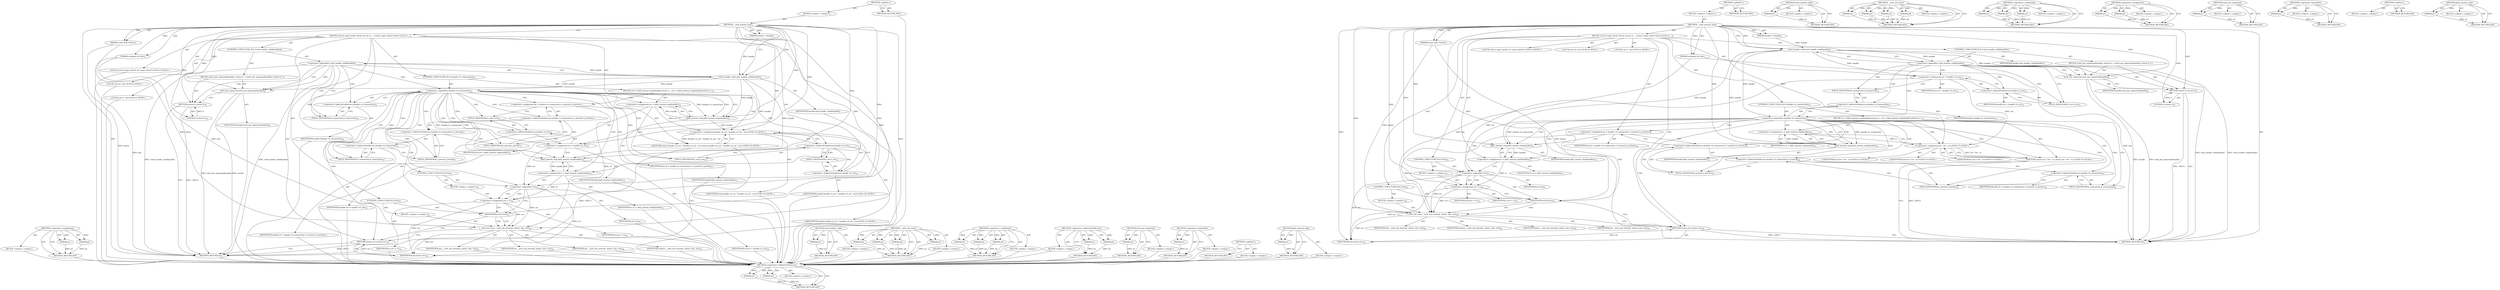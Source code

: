 digraph "jbd2_journal_stop" {
vulnerable_121 [label=<(METHOD,&lt;operator&gt;.assignment)>];
vulnerable_122 [label=<(PARAM,p1)>];
vulnerable_123 [label=<(PARAM,p2)>];
vulnerable_124 [label=<(BLOCK,&lt;empty&gt;,&lt;empty&gt;)>];
vulnerable_125 [label=<(METHOD_RETURN,ANY)>];
vulnerable_6 [label=<(METHOD,&lt;global&gt;)<SUB>1</SUB>>];
vulnerable_7 [label=<(BLOCK,&lt;empty&gt;,&lt;empty&gt;)<SUB>1</SUB>>];
vulnerable_8 [label=<(METHOD,__ext4_journal_stop)<SUB>1</SUB>>];
vulnerable_9 [label=<(PARAM,const char *where)<SUB>1</SUB>>];
vulnerable_10 [label=<(PARAM,unsigned int line)<SUB>1</SUB>>];
vulnerable_11 [label=<(PARAM,handle_t *handle)<SUB>1</SUB>>];
vulnerable_12 [label=<(BLOCK,{
	struct super_block *sb;
	int err;
	int rc;

...,{
	struct super_block *sb;
	int err;
	int rc;

...)<SUB>2</SUB>>];
vulnerable_13 [label="<(LOCAL,struct super_block* sb: super_block*)<SUB>3</SUB>>"];
vulnerable_14 [label="<(LOCAL,int err: int)<SUB>4</SUB>>"];
vulnerable_15 [label="<(LOCAL,int rc: int)<SUB>5</SUB>>"];
vulnerable_16 [label=<(CONTROL_STRUCTURE,IF,if (!ext4_handle_valid(handle)))<SUB>7</SUB>>];
vulnerable_17 [label=<(&lt;operator&gt;.logicalNot,!ext4_handle_valid(handle))<SUB>7</SUB>>];
vulnerable_18 [label=<(ext4_handle_valid,ext4_handle_valid(handle))<SUB>7</SUB>>];
vulnerable_19 [label=<(IDENTIFIER,handle,ext4_handle_valid(handle))<SUB>7</SUB>>];
vulnerable_20 [label=<(BLOCK,{
		ext4_put_nojournal(handle);
 		return 0;
 	},{
		ext4_put_nojournal(handle);
 		return 0;
 	})<SUB>7</SUB>>];
vulnerable_21 [label=<(ext4_put_nojournal,ext4_put_nojournal(handle))<SUB>8</SUB>>];
vulnerable_22 [label=<(IDENTIFIER,handle,ext4_put_nojournal(handle))<SUB>8</SUB>>];
vulnerable_23 [label=<(RETURN,return 0;,return 0;)<SUB>9</SUB>>];
vulnerable_24 [label=<(LITERAL,0,return 0;)<SUB>9</SUB>>];
vulnerable_25 [label=<(CONTROL_STRUCTURE,IF,if (!handle-&gt;h_transaction))<SUB>12</SUB>>];
vulnerable_26 [label=<(&lt;operator&gt;.logicalNot,!handle-&gt;h_transaction)<SUB>12</SUB>>];
vulnerable_27 [label=<(&lt;operator&gt;.indirectFieldAccess,handle-&gt;h_transaction)<SUB>12</SUB>>];
vulnerable_28 [label=<(IDENTIFIER,handle,!handle-&gt;h_transaction)<SUB>12</SUB>>];
vulnerable_29 [label=<(FIELD_IDENTIFIER,h_transaction,h_transaction)<SUB>12</SUB>>];
vulnerable_30 [label=<(BLOCK,{
		err = jbd2_journal_stop(handle);
		return h...,{
		err = jbd2_journal_stop(handle);
		return h...)<SUB>12</SUB>>];
vulnerable_31 [label=<(&lt;operator&gt;.assignment,err = jbd2_journal_stop(handle))<SUB>13</SUB>>];
vulnerable_32 [label=<(IDENTIFIER,err,err = jbd2_journal_stop(handle))<SUB>13</SUB>>];
vulnerable_33 [label=<(jbd2_journal_stop,jbd2_journal_stop(handle))<SUB>13</SUB>>];
vulnerable_34 [label=<(IDENTIFIER,handle,jbd2_journal_stop(handle))<SUB>13</SUB>>];
vulnerable_35 [label="<(RETURN,return handle-&gt;h_err ? handle-&gt;h_err : err;,return handle-&gt;h_err ? handle-&gt;h_err : err;)<SUB>14</SUB>>"];
vulnerable_36 [label="<(&lt;operator&gt;.conditional,handle-&gt;h_err ? handle-&gt;h_err : err)<SUB>14</SUB>>"];
vulnerable_37 [label=<(&lt;operator&gt;.indirectFieldAccess,handle-&gt;h_err)<SUB>14</SUB>>];
vulnerable_38 [label="<(IDENTIFIER,handle,handle-&gt;h_err ? handle-&gt;h_err : err)<SUB>14</SUB>>"];
vulnerable_39 [label=<(FIELD_IDENTIFIER,h_err,h_err)<SUB>14</SUB>>];
vulnerable_40 [label=<(&lt;operator&gt;.indirectFieldAccess,handle-&gt;h_err)<SUB>14</SUB>>];
vulnerable_41 [label="<(IDENTIFIER,handle,handle-&gt;h_err ? handle-&gt;h_err : err)<SUB>14</SUB>>"];
vulnerable_42 [label=<(FIELD_IDENTIFIER,h_err,h_err)<SUB>14</SUB>>];
vulnerable_43 [label="<(IDENTIFIER,err,handle-&gt;h_err ? handle-&gt;h_err : err)<SUB>14</SUB>>"];
vulnerable_44 [label=<(&lt;operator&gt;.assignment,sb = handle-&gt;h_transaction-&gt;t_journal-&gt;j_private)<SUB>17</SUB>>];
vulnerable_45 [label=<(IDENTIFIER,sb,sb = handle-&gt;h_transaction-&gt;t_journal-&gt;j_private)<SUB>17</SUB>>];
vulnerable_46 [label=<(&lt;operator&gt;.indirectFieldAccess,handle-&gt;h_transaction-&gt;t_journal-&gt;j_private)<SUB>17</SUB>>];
vulnerable_47 [label=<(&lt;operator&gt;.indirectFieldAccess,handle-&gt;h_transaction-&gt;t_journal)<SUB>17</SUB>>];
vulnerable_48 [label=<(&lt;operator&gt;.indirectFieldAccess,handle-&gt;h_transaction)<SUB>17</SUB>>];
vulnerable_49 [label=<(IDENTIFIER,handle,sb = handle-&gt;h_transaction-&gt;t_journal-&gt;j_private)<SUB>17</SUB>>];
vulnerable_50 [label=<(FIELD_IDENTIFIER,h_transaction,h_transaction)<SUB>17</SUB>>];
vulnerable_51 [label=<(FIELD_IDENTIFIER,t_journal,t_journal)<SUB>17</SUB>>];
vulnerable_52 [label=<(FIELD_IDENTIFIER,j_private,j_private)<SUB>17</SUB>>];
vulnerable_53 [label=<(&lt;operator&gt;.assignment,err = handle-&gt;h_err)<SUB>18</SUB>>];
vulnerable_54 [label=<(IDENTIFIER,err,err = handle-&gt;h_err)<SUB>18</SUB>>];
vulnerable_55 [label=<(&lt;operator&gt;.indirectFieldAccess,handle-&gt;h_err)<SUB>18</SUB>>];
vulnerable_56 [label=<(IDENTIFIER,handle,err = handle-&gt;h_err)<SUB>18</SUB>>];
vulnerable_57 [label=<(FIELD_IDENTIFIER,h_err,h_err)<SUB>18</SUB>>];
vulnerable_58 [label=<(&lt;operator&gt;.assignment,rc = jbd2_journal_stop(handle))<SUB>19</SUB>>];
vulnerable_59 [label=<(IDENTIFIER,rc,rc = jbd2_journal_stop(handle))<SUB>19</SUB>>];
vulnerable_60 [label=<(jbd2_journal_stop,jbd2_journal_stop(handle))<SUB>19</SUB>>];
vulnerable_61 [label=<(IDENTIFIER,handle,jbd2_journal_stop(handle))<SUB>19</SUB>>];
vulnerable_62 [label=<(CONTROL_STRUCTURE,IF,if (!err))<SUB>21</SUB>>];
vulnerable_63 [label=<(&lt;operator&gt;.logicalNot,!err)<SUB>21</SUB>>];
vulnerable_64 [label=<(IDENTIFIER,err,!err)<SUB>21</SUB>>];
vulnerable_65 [label=<(BLOCK,&lt;empty&gt;,&lt;empty&gt;)<SUB>22</SUB>>];
vulnerable_66 [label=<(&lt;operator&gt;.assignment,err = rc)<SUB>22</SUB>>];
vulnerable_67 [label=<(IDENTIFIER,err,err = rc)<SUB>22</SUB>>];
vulnerable_68 [label=<(IDENTIFIER,rc,err = rc)<SUB>22</SUB>>];
vulnerable_69 [label=<(CONTROL_STRUCTURE,IF,if (err))<SUB>23</SUB>>];
vulnerable_70 [label=<(IDENTIFIER,err,if (err))<SUB>23</SUB>>];
vulnerable_71 [label=<(BLOCK,&lt;empty&gt;,&lt;empty&gt;)<SUB>24</SUB>>];
vulnerable_72 [label=<(__ext4_std_error,__ext4_std_error(sb, where, line, err))<SUB>24</SUB>>];
vulnerable_73 [label=<(IDENTIFIER,sb,__ext4_std_error(sb, where, line, err))<SUB>24</SUB>>];
vulnerable_74 [label=<(IDENTIFIER,where,__ext4_std_error(sb, where, line, err))<SUB>24</SUB>>];
vulnerable_75 [label=<(IDENTIFIER,line,__ext4_std_error(sb, where, line, err))<SUB>24</SUB>>];
vulnerable_76 [label=<(IDENTIFIER,err,__ext4_std_error(sb, where, line, err))<SUB>24</SUB>>];
vulnerable_77 [label=<(RETURN,return err;,return err;)<SUB>25</SUB>>];
vulnerable_78 [label=<(IDENTIFIER,err,return err;)<SUB>25</SUB>>];
vulnerable_79 [label=<(METHOD_RETURN,int)<SUB>1</SUB>>];
vulnerable_81 [label=<(METHOD_RETURN,ANY)<SUB>1</SUB>>];
vulnerable_108 [label=<(METHOD,ext4_handle_valid)>];
vulnerable_109 [label=<(PARAM,p1)>];
vulnerable_110 [label=<(BLOCK,&lt;empty&gt;,&lt;empty&gt;)>];
vulnerable_111 [label=<(METHOD_RETURN,ANY)>];
vulnerable_136 [label=<(METHOD,__ext4_std_error)>];
vulnerable_137 [label=<(PARAM,p1)>];
vulnerable_138 [label=<(PARAM,p2)>];
vulnerable_139 [label=<(PARAM,p3)>];
vulnerable_140 [label=<(PARAM,p4)>];
vulnerable_141 [label=<(BLOCK,&lt;empty&gt;,&lt;empty&gt;)>];
vulnerable_142 [label=<(METHOD_RETURN,ANY)>];
vulnerable_130 [label=<(METHOD,&lt;operator&gt;.conditional)>];
vulnerable_131 [label=<(PARAM,p1)>];
vulnerable_132 [label=<(PARAM,p2)>];
vulnerable_133 [label=<(PARAM,p3)>];
vulnerable_134 [label=<(BLOCK,&lt;empty&gt;,&lt;empty&gt;)>];
vulnerable_135 [label=<(METHOD_RETURN,ANY)>];
vulnerable_116 [label=<(METHOD,&lt;operator&gt;.indirectFieldAccess)>];
vulnerable_117 [label=<(PARAM,p1)>];
vulnerable_118 [label=<(PARAM,p2)>];
vulnerable_119 [label=<(BLOCK,&lt;empty&gt;,&lt;empty&gt;)>];
vulnerable_120 [label=<(METHOD_RETURN,ANY)>];
vulnerable_112 [label=<(METHOD,ext4_put_nojournal)>];
vulnerable_113 [label=<(PARAM,p1)>];
vulnerable_114 [label=<(BLOCK,&lt;empty&gt;,&lt;empty&gt;)>];
vulnerable_115 [label=<(METHOD_RETURN,ANY)>];
vulnerable_104 [label=<(METHOD,&lt;operator&gt;.logicalNot)>];
vulnerable_105 [label=<(PARAM,p1)>];
vulnerable_106 [label=<(BLOCK,&lt;empty&gt;,&lt;empty&gt;)>];
vulnerable_107 [label=<(METHOD_RETURN,ANY)>];
vulnerable_98 [label=<(METHOD,&lt;global&gt;)<SUB>1</SUB>>];
vulnerable_99 [label=<(BLOCK,&lt;empty&gt;,&lt;empty&gt;)>];
vulnerable_100 [label=<(METHOD_RETURN,ANY)>];
vulnerable_126 [label=<(METHOD,jbd2_journal_stop)>];
vulnerable_127 [label=<(PARAM,p1)>];
vulnerable_128 [label=<(BLOCK,&lt;empty&gt;,&lt;empty&gt;)>];
vulnerable_129 [label=<(METHOD_RETURN,ANY)>];
fixed_117 [label=<(METHOD,&lt;operator&gt;.indirectFieldAccess)>];
fixed_118 [label=<(PARAM,p1)>];
fixed_119 [label=<(PARAM,p2)>];
fixed_120 [label=<(BLOCK,&lt;empty&gt;,&lt;empty&gt;)>];
fixed_121 [label=<(METHOD_RETURN,ANY)>];
fixed_6 [label=<(METHOD,&lt;global&gt;)<SUB>1</SUB>>];
fixed_7 [label=<(BLOCK,&lt;empty&gt;,&lt;empty&gt;)<SUB>1</SUB>>];
fixed_8 [label=<(METHOD,__ext4_journal_stop)<SUB>1</SUB>>];
fixed_9 [label=<(PARAM,const char *where)<SUB>1</SUB>>];
fixed_10 [label=<(PARAM,unsigned int line)<SUB>1</SUB>>];
fixed_11 [label=<(PARAM,handle_t *handle)<SUB>1</SUB>>];
fixed_12 [label=<(BLOCK,{
	struct super_block *sb;
	int err;
	int rc;

...,{
	struct super_block *sb;
	int err;
	int rc;

...)<SUB>2</SUB>>];
fixed_13 [label="<(LOCAL,struct super_block* sb: super_block*)<SUB>3</SUB>>"];
fixed_14 [label="<(LOCAL,int err: int)<SUB>4</SUB>>"];
fixed_15 [label="<(LOCAL,int rc: int)<SUB>5</SUB>>"];
fixed_16 [label=<(CONTROL_STRUCTURE,IF,if (!ext4_handle_valid(handle)))<SUB>7</SUB>>];
fixed_17 [label=<(&lt;operator&gt;.logicalNot,!ext4_handle_valid(handle))<SUB>7</SUB>>];
fixed_18 [label=<(ext4_handle_valid,ext4_handle_valid(handle))<SUB>7</SUB>>];
fixed_19 [label=<(IDENTIFIER,handle,ext4_handle_valid(handle))<SUB>7</SUB>>];
fixed_20 [label=<(BLOCK,{
		ext4_put_nojournal(handle);
 		return 0;
 	},{
		ext4_put_nojournal(handle);
 		return 0;
 	})<SUB>7</SUB>>];
fixed_21 [label=<(ext4_put_nojournal,ext4_put_nojournal(handle))<SUB>8</SUB>>];
fixed_22 [label=<(IDENTIFIER,handle,ext4_put_nojournal(handle))<SUB>8</SUB>>];
fixed_23 [label=<(RETURN,return 0;,return 0;)<SUB>9</SUB>>];
fixed_24 [label=<(LITERAL,0,return 0;)<SUB>9</SUB>>];
fixed_25 [label=<(&lt;operator&gt;.assignment,err = handle-&gt;h_err)<SUB>12</SUB>>];
fixed_26 [label=<(IDENTIFIER,err,err = handle-&gt;h_err)<SUB>12</SUB>>];
fixed_27 [label=<(&lt;operator&gt;.indirectFieldAccess,handle-&gt;h_err)<SUB>12</SUB>>];
fixed_28 [label=<(IDENTIFIER,handle,err = handle-&gt;h_err)<SUB>12</SUB>>];
fixed_29 [label=<(FIELD_IDENTIFIER,h_err,h_err)<SUB>12</SUB>>];
fixed_30 [label=<(CONTROL_STRUCTURE,IF,if (!handle-&gt;h_transaction))<SUB>13</SUB>>];
fixed_31 [label=<(&lt;operator&gt;.logicalNot,!handle-&gt;h_transaction)<SUB>13</SUB>>];
fixed_32 [label=<(&lt;operator&gt;.indirectFieldAccess,handle-&gt;h_transaction)<SUB>13</SUB>>];
fixed_33 [label=<(IDENTIFIER,handle,!handle-&gt;h_transaction)<SUB>13</SUB>>];
fixed_34 [label=<(FIELD_IDENTIFIER,h_transaction,h_transaction)<SUB>13</SUB>>];
fixed_35 [label=<(BLOCK,{
		rc = jbd2_journal_stop(handle);
		return er...,{
		rc = jbd2_journal_stop(handle);
		return er...)<SUB>13</SUB>>];
fixed_36 [label=<(&lt;operator&gt;.assignment,rc = jbd2_journal_stop(handle))<SUB>14</SUB>>];
fixed_37 [label=<(IDENTIFIER,rc,rc = jbd2_journal_stop(handle))<SUB>14</SUB>>];
fixed_38 [label=<(jbd2_journal_stop,jbd2_journal_stop(handle))<SUB>14</SUB>>];
fixed_39 [label=<(IDENTIFIER,handle,jbd2_journal_stop(handle))<SUB>14</SUB>>];
fixed_40 [label="<(RETURN,return err ? err : rc;,return err ? err : rc;)<SUB>15</SUB>>"];
fixed_41 [label="<(&lt;operator&gt;.conditional,err ? err : rc)<SUB>15</SUB>>"];
fixed_42 [label="<(IDENTIFIER,err,err ? err : rc)<SUB>15</SUB>>"];
fixed_43 [label="<(IDENTIFIER,err,err ? err : rc)<SUB>15</SUB>>"];
fixed_44 [label="<(IDENTIFIER,rc,err ? err : rc)<SUB>15</SUB>>"];
fixed_45 [label=<(&lt;operator&gt;.assignment,sb = handle-&gt;h_transaction-&gt;t_journal-&gt;j_private)<SUB>18</SUB>>];
fixed_46 [label=<(IDENTIFIER,sb,sb = handle-&gt;h_transaction-&gt;t_journal-&gt;j_private)<SUB>18</SUB>>];
fixed_47 [label=<(&lt;operator&gt;.indirectFieldAccess,handle-&gt;h_transaction-&gt;t_journal-&gt;j_private)<SUB>18</SUB>>];
fixed_48 [label=<(&lt;operator&gt;.indirectFieldAccess,handle-&gt;h_transaction-&gt;t_journal)<SUB>18</SUB>>];
fixed_49 [label=<(&lt;operator&gt;.indirectFieldAccess,handle-&gt;h_transaction)<SUB>18</SUB>>];
fixed_50 [label=<(IDENTIFIER,handle,sb = handle-&gt;h_transaction-&gt;t_journal-&gt;j_private)<SUB>18</SUB>>];
fixed_51 [label=<(FIELD_IDENTIFIER,h_transaction,h_transaction)<SUB>18</SUB>>];
fixed_52 [label=<(FIELD_IDENTIFIER,t_journal,t_journal)<SUB>18</SUB>>];
fixed_53 [label=<(FIELD_IDENTIFIER,j_private,j_private)<SUB>18</SUB>>];
fixed_54 [label=<(&lt;operator&gt;.assignment,rc = jbd2_journal_stop(handle))<SUB>19</SUB>>];
fixed_55 [label=<(IDENTIFIER,rc,rc = jbd2_journal_stop(handle))<SUB>19</SUB>>];
fixed_56 [label=<(jbd2_journal_stop,jbd2_journal_stop(handle))<SUB>19</SUB>>];
fixed_57 [label=<(IDENTIFIER,handle,jbd2_journal_stop(handle))<SUB>19</SUB>>];
fixed_58 [label=<(CONTROL_STRUCTURE,IF,if (!err))<SUB>21</SUB>>];
fixed_59 [label=<(&lt;operator&gt;.logicalNot,!err)<SUB>21</SUB>>];
fixed_60 [label=<(IDENTIFIER,err,!err)<SUB>21</SUB>>];
fixed_61 [label=<(BLOCK,&lt;empty&gt;,&lt;empty&gt;)<SUB>22</SUB>>];
fixed_62 [label=<(&lt;operator&gt;.assignment,err = rc)<SUB>22</SUB>>];
fixed_63 [label=<(IDENTIFIER,err,err = rc)<SUB>22</SUB>>];
fixed_64 [label=<(IDENTIFIER,rc,err = rc)<SUB>22</SUB>>];
fixed_65 [label=<(CONTROL_STRUCTURE,IF,if (err))<SUB>23</SUB>>];
fixed_66 [label=<(IDENTIFIER,err,if (err))<SUB>23</SUB>>];
fixed_67 [label=<(BLOCK,&lt;empty&gt;,&lt;empty&gt;)<SUB>24</SUB>>];
fixed_68 [label=<(__ext4_std_error,__ext4_std_error(sb, where, line, err))<SUB>24</SUB>>];
fixed_69 [label=<(IDENTIFIER,sb,__ext4_std_error(sb, where, line, err))<SUB>24</SUB>>];
fixed_70 [label=<(IDENTIFIER,where,__ext4_std_error(sb, where, line, err))<SUB>24</SUB>>];
fixed_71 [label=<(IDENTIFIER,line,__ext4_std_error(sb, where, line, err))<SUB>24</SUB>>];
fixed_72 [label=<(IDENTIFIER,err,__ext4_std_error(sb, where, line, err))<SUB>24</SUB>>];
fixed_73 [label=<(RETURN,return err;,return err;)<SUB>25</SUB>>];
fixed_74 [label=<(IDENTIFIER,err,return err;)<SUB>25</SUB>>];
fixed_75 [label=<(METHOD_RETURN,int)<SUB>1</SUB>>];
fixed_77 [label=<(METHOD_RETURN,ANY)<SUB>1</SUB>>];
fixed_104 [label=<(METHOD,ext4_handle_valid)>];
fixed_105 [label=<(PARAM,p1)>];
fixed_106 [label=<(BLOCK,&lt;empty&gt;,&lt;empty&gt;)>];
fixed_107 [label=<(METHOD_RETURN,ANY)>];
fixed_132 [label=<(METHOD,__ext4_std_error)>];
fixed_133 [label=<(PARAM,p1)>];
fixed_134 [label=<(PARAM,p2)>];
fixed_135 [label=<(PARAM,p3)>];
fixed_136 [label=<(PARAM,p4)>];
fixed_137 [label=<(BLOCK,&lt;empty&gt;,&lt;empty&gt;)>];
fixed_138 [label=<(METHOD_RETURN,ANY)>];
fixed_126 [label=<(METHOD,&lt;operator&gt;.conditional)>];
fixed_127 [label=<(PARAM,p1)>];
fixed_128 [label=<(PARAM,p2)>];
fixed_129 [label=<(PARAM,p3)>];
fixed_130 [label=<(BLOCK,&lt;empty&gt;,&lt;empty&gt;)>];
fixed_131 [label=<(METHOD_RETURN,ANY)>];
fixed_112 [label=<(METHOD,&lt;operator&gt;.assignment)>];
fixed_113 [label=<(PARAM,p1)>];
fixed_114 [label=<(PARAM,p2)>];
fixed_115 [label=<(BLOCK,&lt;empty&gt;,&lt;empty&gt;)>];
fixed_116 [label=<(METHOD_RETURN,ANY)>];
fixed_108 [label=<(METHOD,ext4_put_nojournal)>];
fixed_109 [label=<(PARAM,p1)>];
fixed_110 [label=<(BLOCK,&lt;empty&gt;,&lt;empty&gt;)>];
fixed_111 [label=<(METHOD_RETURN,ANY)>];
fixed_100 [label=<(METHOD,&lt;operator&gt;.logicalNot)>];
fixed_101 [label=<(PARAM,p1)>];
fixed_102 [label=<(BLOCK,&lt;empty&gt;,&lt;empty&gt;)>];
fixed_103 [label=<(METHOD_RETURN,ANY)>];
fixed_94 [label=<(METHOD,&lt;global&gt;)<SUB>1</SUB>>];
fixed_95 [label=<(BLOCK,&lt;empty&gt;,&lt;empty&gt;)>];
fixed_96 [label=<(METHOD_RETURN,ANY)>];
fixed_122 [label=<(METHOD,jbd2_journal_stop)>];
fixed_123 [label=<(PARAM,p1)>];
fixed_124 [label=<(BLOCK,&lt;empty&gt;,&lt;empty&gt;)>];
fixed_125 [label=<(METHOD_RETURN,ANY)>];
vulnerable_121 -> vulnerable_122  [key=0, label="AST: "];
vulnerable_121 -> vulnerable_122  [key=1, label="DDG: "];
vulnerable_121 -> vulnerable_124  [key=0, label="AST: "];
vulnerable_121 -> vulnerable_123  [key=0, label="AST: "];
vulnerable_121 -> vulnerable_123  [key=1, label="DDG: "];
vulnerable_121 -> vulnerable_125  [key=0, label="AST: "];
vulnerable_121 -> vulnerable_125  [key=1, label="CFG: "];
vulnerable_122 -> vulnerable_125  [key=0, label="DDG: p1"];
vulnerable_123 -> vulnerable_125  [key=0, label="DDG: p2"];
vulnerable_124 -> fixed_117  [key=0];
vulnerable_125 -> fixed_117  [key=0];
vulnerable_6 -> vulnerable_7  [key=0, label="AST: "];
vulnerable_6 -> vulnerable_81  [key=0, label="AST: "];
vulnerable_6 -> vulnerable_81  [key=1, label="CFG: "];
vulnerable_7 -> vulnerable_8  [key=0, label="AST: "];
vulnerable_8 -> vulnerable_9  [key=0, label="AST: "];
vulnerable_8 -> vulnerable_9  [key=1, label="DDG: "];
vulnerable_8 -> vulnerable_10  [key=0, label="AST: "];
vulnerable_8 -> vulnerable_10  [key=1, label="DDG: "];
vulnerable_8 -> vulnerable_11  [key=0, label="AST: "];
vulnerable_8 -> vulnerable_11  [key=1, label="DDG: "];
vulnerable_8 -> vulnerable_12  [key=0, label="AST: "];
vulnerable_8 -> vulnerable_79  [key=0, label="AST: "];
vulnerable_8 -> vulnerable_18  [key=0, label="CFG: "];
vulnerable_8 -> vulnerable_18  [key=1, label="DDG: "];
vulnerable_8 -> vulnerable_70  [key=0, label="DDG: "];
vulnerable_8 -> vulnerable_78  [key=0, label="DDG: "];
vulnerable_8 -> vulnerable_23  [key=0, label="DDG: "];
vulnerable_8 -> vulnerable_60  [key=0, label="DDG: "];
vulnerable_8 -> vulnerable_63  [key=0, label="DDG: "];
vulnerable_8 -> vulnerable_66  [key=0, label="DDG: "];
vulnerable_8 -> vulnerable_21  [key=0, label="DDG: "];
vulnerable_8 -> vulnerable_24  [key=0, label="DDG: "];
vulnerable_8 -> vulnerable_36  [key=0, label="DDG: "];
vulnerable_8 -> vulnerable_72  [key=0, label="DDG: "];
vulnerable_8 -> vulnerable_33  [key=0, label="DDG: "];
vulnerable_9 -> vulnerable_79  [key=0, label="DDG: where"];
vulnerable_9 -> vulnerable_72  [key=0, label="DDG: where"];
vulnerable_10 -> vulnerable_79  [key=0, label="DDG: line"];
vulnerable_10 -> vulnerable_72  [key=0, label="DDG: line"];
vulnerable_11 -> vulnerable_18  [key=0, label="DDG: handle"];
vulnerable_12 -> vulnerable_13  [key=0, label="AST: "];
vulnerable_12 -> vulnerable_14  [key=0, label="AST: "];
vulnerable_12 -> vulnerable_15  [key=0, label="AST: "];
vulnerable_12 -> vulnerable_16  [key=0, label="AST: "];
vulnerable_12 -> vulnerable_25  [key=0, label="AST: "];
vulnerable_12 -> vulnerable_44  [key=0, label="AST: "];
vulnerable_12 -> vulnerable_53  [key=0, label="AST: "];
vulnerable_12 -> vulnerable_58  [key=0, label="AST: "];
vulnerable_12 -> vulnerable_62  [key=0, label="AST: "];
vulnerable_12 -> vulnerable_69  [key=0, label="AST: "];
vulnerable_12 -> vulnerable_77  [key=0, label="AST: "];
vulnerable_13 -> fixed_117  [key=0];
vulnerable_14 -> fixed_117  [key=0];
vulnerable_15 -> fixed_117  [key=0];
vulnerable_16 -> vulnerable_17  [key=0, label="AST: "];
vulnerable_16 -> vulnerable_20  [key=0, label="AST: "];
vulnerable_17 -> vulnerable_18  [key=0, label="AST: "];
vulnerable_17 -> vulnerable_21  [key=0, label="CFG: "];
vulnerable_17 -> vulnerable_21  [key=1, label="CDG: "];
vulnerable_17 -> vulnerable_29  [key=0, label="CFG: "];
vulnerable_17 -> vulnerable_29  [key=1, label="CDG: "];
vulnerable_17 -> vulnerable_79  [key=0, label="DDG: ext4_handle_valid(handle)"];
vulnerable_17 -> vulnerable_79  [key=1, label="DDG: !ext4_handle_valid(handle)"];
vulnerable_17 -> vulnerable_26  [key=0, label="CDG: "];
vulnerable_17 -> vulnerable_27  [key=0, label="CDG: "];
vulnerable_17 -> vulnerable_23  [key=0, label="CDG: "];
vulnerable_18 -> vulnerable_19  [key=0, label="AST: "];
vulnerable_18 -> vulnerable_17  [key=0, label="CFG: "];
vulnerable_18 -> vulnerable_17  [key=1, label="DDG: handle"];
vulnerable_18 -> vulnerable_53  [key=0, label="DDG: handle"];
vulnerable_18 -> vulnerable_26  [key=0, label="DDG: handle"];
vulnerable_18 -> vulnerable_60  [key=0, label="DDG: handle"];
vulnerable_18 -> vulnerable_21  [key=0, label="DDG: handle"];
vulnerable_18 -> vulnerable_33  [key=0, label="DDG: handle"];
vulnerable_19 -> fixed_117  [key=0];
vulnerable_20 -> vulnerable_21  [key=0, label="AST: "];
vulnerable_20 -> vulnerable_23  [key=0, label="AST: "];
vulnerable_21 -> vulnerable_22  [key=0, label="AST: "];
vulnerable_21 -> vulnerable_23  [key=0, label="CFG: "];
vulnerable_21 -> vulnerable_79  [key=0, label="DDG: handle"];
vulnerable_21 -> vulnerable_79  [key=1, label="DDG: ext4_put_nojournal(handle)"];
vulnerable_22 -> fixed_117  [key=0];
vulnerable_23 -> vulnerable_24  [key=0, label="AST: "];
vulnerable_23 -> vulnerable_79  [key=0, label="CFG: "];
vulnerable_23 -> vulnerable_79  [key=1, label="DDG: &lt;RET&gt;"];
vulnerable_24 -> vulnerable_23  [key=0, label="DDG: 0"];
vulnerable_25 -> vulnerable_26  [key=0, label="AST: "];
vulnerable_25 -> vulnerable_30  [key=0, label="AST: "];
vulnerable_26 -> vulnerable_27  [key=0, label="AST: "];
vulnerable_26 -> vulnerable_33  [key=0, label="CFG: "];
vulnerable_26 -> vulnerable_33  [key=1, label="DDG: handle-&gt;h_transaction"];
vulnerable_26 -> vulnerable_33  [key=2, label="CDG: "];
vulnerable_26 -> vulnerable_50  [key=0, label="CFG: "];
vulnerable_26 -> vulnerable_50  [key=1, label="CDG: "];
vulnerable_26 -> vulnerable_60  [key=0, label="DDG: handle-&gt;h_transaction"];
vulnerable_26 -> vulnerable_60  [key=1, label="CDG: "];
vulnerable_26 -> vulnerable_47  [key=0, label="CDG: "];
vulnerable_26 -> vulnerable_48  [key=0, label="CDG: "];
vulnerable_26 -> vulnerable_77  [key=0, label="CDG: "];
vulnerable_26 -> vulnerable_51  [key=0, label="CDG: "];
vulnerable_26 -> vulnerable_57  [key=0, label="CDG: "];
vulnerable_26 -> vulnerable_52  [key=0, label="CDG: "];
vulnerable_26 -> vulnerable_37  [key=0, label="CDG: "];
vulnerable_26 -> vulnerable_46  [key=0, label="CDG: "];
vulnerable_26 -> vulnerable_44  [key=0, label="CDG: "];
vulnerable_26 -> vulnerable_35  [key=0, label="CDG: "];
vulnerable_26 -> vulnerable_58  [key=0, label="CDG: "];
vulnerable_26 -> vulnerable_36  [key=0, label="CDG: "];
vulnerable_26 -> vulnerable_53  [key=0, label="CDG: "];
vulnerable_26 -> vulnerable_70  [key=0, label="CDG: "];
vulnerable_26 -> vulnerable_63  [key=0, label="CDG: "];
vulnerable_26 -> vulnerable_55  [key=0, label="CDG: "];
vulnerable_26 -> vulnerable_39  [key=0, label="CDG: "];
vulnerable_26 -> vulnerable_31  [key=0, label="CDG: "];
vulnerable_27 -> vulnerable_28  [key=0, label="AST: "];
vulnerable_27 -> vulnerable_29  [key=0, label="AST: "];
vulnerable_27 -> vulnerable_26  [key=0, label="CFG: "];
vulnerable_28 -> fixed_117  [key=0];
vulnerable_29 -> vulnerable_27  [key=0, label="CFG: "];
vulnerable_30 -> vulnerable_31  [key=0, label="AST: "];
vulnerable_30 -> vulnerable_35  [key=0, label="AST: "];
vulnerable_31 -> vulnerable_32  [key=0, label="AST: "];
vulnerable_31 -> vulnerable_33  [key=0, label="AST: "];
vulnerable_31 -> vulnerable_39  [key=0, label="CFG: "];
vulnerable_31 -> vulnerable_36  [key=0, label="DDG: err"];
vulnerable_32 -> fixed_117  [key=0];
vulnerable_33 -> vulnerable_34  [key=0, label="AST: "];
vulnerable_33 -> vulnerable_31  [key=0, label="CFG: "];
vulnerable_33 -> vulnerable_31  [key=1, label="DDG: handle"];
vulnerable_33 -> vulnerable_36  [key=0, label="DDG: handle"];
vulnerable_34 -> fixed_117  [key=0];
vulnerable_35 -> vulnerable_36  [key=0, label="AST: "];
vulnerable_35 -> vulnerable_79  [key=0, label="CFG: "];
vulnerable_35 -> vulnerable_79  [key=1, label="DDG: &lt;RET&gt;"];
vulnerable_36 -> vulnerable_37  [key=0, label="AST: "];
vulnerable_36 -> vulnerable_40  [key=0, label="AST: "];
vulnerable_36 -> vulnerable_43  [key=0, label="AST: "];
vulnerable_36 -> vulnerable_35  [key=0, label="CFG: "];
vulnerable_36 -> vulnerable_35  [key=1, label="DDG: handle-&gt;h_err ? handle-&gt;h_err : err"];
vulnerable_37 -> vulnerable_38  [key=0, label="AST: "];
vulnerable_37 -> vulnerable_39  [key=0, label="AST: "];
vulnerable_37 -> vulnerable_42  [key=0, label="CFG: "];
vulnerable_37 -> vulnerable_42  [key=1, label="CDG: "];
vulnerable_37 -> vulnerable_36  [key=0, label="CFG: "];
vulnerable_37 -> vulnerable_40  [key=0, label="CDG: "];
vulnerable_38 -> fixed_117  [key=0];
vulnerable_39 -> vulnerable_37  [key=0, label="CFG: "];
vulnerable_40 -> vulnerable_41  [key=0, label="AST: "];
vulnerable_40 -> vulnerable_42  [key=0, label="AST: "];
vulnerable_40 -> vulnerable_36  [key=0, label="CFG: "];
vulnerable_41 -> fixed_117  [key=0];
vulnerable_42 -> vulnerable_40  [key=0, label="CFG: "];
vulnerable_43 -> fixed_117  [key=0];
vulnerable_44 -> vulnerable_45  [key=0, label="AST: "];
vulnerable_44 -> vulnerable_46  [key=0, label="AST: "];
vulnerable_44 -> vulnerable_57  [key=0, label="CFG: "];
vulnerable_44 -> vulnerable_72  [key=0, label="DDG: sb"];
vulnerable_45 -> fixed_117  [key=0];
vulnerable_46 -> vulnerable_47  [key=0, label="AST: "];
vulnerable_46 -> vulnerable_52  [key=0, label="AST: "];
vulnerable_46 -> vulnerable_44  [key=0, label="CFG: "];
vulnerable_47 -> vulnerable_48  [key=0, label="AST: "];
vulnerable_47 -> vulnerable_51  [key=0, label="AST: "];
vulnerable_47 -> vulnerable_52  [key=0, label="CFG: "];
vulnerable_48 -> vulnerable_49  [key=0, label="AST: "];
vulnerable_48 -> vulnerable_50  [key=0, label="AST: "];
vulnerable_48 -> vulnerable_51  [key=0, label="CFG: "];
vulnerable_49 -> fixed_117  [key=0];
vulnerable_50 -> vulnerable_48  [key=0, label="CFG: "];
vulnerable_51 -> vulnerable_47  [key=0, label="CFG: "];
vulnerable_52 -> vulnerable_46  [key=0, label="CFG: "];
vulnerable_53 -> vulnerable_54  [key=0, label="AST: "];
vulnerable_53 -> vulnerable_55  [key=0, label="AST: "];
vulnerable_53 -> vulnerable_60  [key=0, label="CFG: "];
vulnerable_53 -> vulnerable_63  [key=0, label="DDG: err"];
vulnerable_54 -> fixed_117  [key=0];
vulnerable_55 -> vulnerable_56  [key=0, label="AST: "];
vulnerable_55 -> vulnerable_57  [key=0, label="AST: "];
vulnerable_55 -> vulnerable_53  [key=0, label="CFG: "];
vulnerable_56 -> fixed_117  [key=0];
vulnerable_57 -> vulnerable_55  [key=0, label="CFG: "];
vulnerable_58 -> vulnerable_59  [key=0, label="AST: "];
vulnerable_58 -> vulnerable_60  [key=0, label="AST: "];
vulnerable_58 -> vulnerable_63  [key=0, label="CFG: "];
vulnerable_58 -> vulnerable_66  [key=0, label="DDG: rc"];
vulnerable_59 -> fixed_117  [key=0];
vulnerable_60 -> vulnerable_61  [key=0, label="AST: "];
vulnerable_60 -> vulnerable_58  [key=0, label="CFG: "];
vulnerable_60 -> vulnerable_58  [key=1, label="DDG: handle"];
vulnerable_61 -> fixed_117  [key=0];
vulnerable_62 -> vulnerable_63  [key=0, label="AST: "];
vulnerable_62 -> vulnerable_65  [key=0, label="AST: "];
vulnerable_63 -> vulnerable_64  [key=0, label="AST: "];
vulnerable_63 -> vulnerable_70  [key=0, label="CFG: "];
vulnerable_63 -> vulnerable_66  [key=0, label="CFG: "];
vulnerable_63 -> vulnerable_66  [key=1, label="CDG: "];
vulnerable_63 -> vulnerable_78  [key=0, label="DDG: err"];
vulnerable_63 -> vulnerable_72  [key=0, label="DDG: err"];
vulnerable_64 -> fixed_117  [key=0];
vulnerable_65 -> vulnerable_66  [key=0, label="AST: "];
vulnerable_66 -> vulnerable_67  [key=0, label="AST: "];
vulnerable_66 -> vulnerable_68  [key=0, label="AST: "];
vulnerable_66 -> vulnerable_70  [key=0, label="CFG: "];
vulnerable_66 -> vulnerable_78  [key=0, label="DDG: err"];
vulnerable_66 -> vulnerable_72  [key=0, label="DDG: err"];
vulnerable_67 -> fixed_117  [key=0];
vulnerable_68 -> fixed_117  [key=0];
vulnerable_69 -> vulnerable_70  [key=0, label="AST: "];
vulnerable_69 -> vulnerable_71  [key=0, label="AST: "];
vulnerable_70 -> vulnerable_72  [key=0, label="CFG: "];
vulnerable_70 -> vulnerable_72  [key=1, label="CDG: "];
vulnerable_70 -> vulnerable_77  [key=0, label="CFG: "];
vulnerable_71 -> vulnerable_72  [key=0, label="AST: "];
vulnerable_72 -> vulnerable_73  [key=0, label="AST: "];
vulnerable_72 -> vulnerable_74  [key=0, label="AST: "];
vulnerable_72 -> vulnerable_75  [key=0, label="AST: "];
vulnerable_72 -> vulnerable_76  [key=0, label="AST: "];
vulnerable_72 -> vulnerable_77  [key=0, label="CFG: "];
vulnerable_72 -> vulnerable_78  [key=0, label="DDG: err"];
vulnerable_73 -> fixed_117  [key=0];
vulnerable_74 -> fixed_117  [key=0];
vulnerable_75 -> fixed_117  [key=0];
vulnerable_76 -> fixed_117  [key=0];
vulnerable_77 -> vulnerable_78  [key=0, label="AST: "];
vulnerable_77 -> vulnerable_79  [key=0, label="CFG: "];
vulnerable_77 -> vulnerable_79  [key=1, label="DDG: &lt;RET&gt;"];
vulnerable_78 -> vulnerable_77  [key=0, label="DDG: err"];
vulnerable_79 -> fixed_117  [key=0];
vulnerable_81 -> fixed_117  [key=0];
vulnerable_108 -> vulnerable_109  [key=0, label="AST: "];
vulnerable_108 -> vulnerable_109  [key=1, label="DDG: "];
vulnerable_108 -> vulnerable_110  [key=0, label="AST: "];
vulnerable_108 -> vulnerable_111  [key=0, label="AST: "];
vulnerable_108 -> vulnerable_111  [key=1, label="CFG: "];
vulnerable_109 -> vulnerable_111  [key=0, label="DDG: p1"];
vulnerable_110 -> fixed_117  [key=0];
vulnerable_111 -> fixed_117  [key=0];
vulnerable_136 -> vulnerable_137  [key=0, label="AST: "];
vulnerable_136 -> vulnerable_137  [key=1, label="DDG: "];
vulnerable_136 -> vulnerable_141  [key=0, label="AST: "];
vulnerable_136 -> vulnerable_138  [key=0, label="AST: "];
vulnerable_136 -> vulnerable_138  [key=1, label="DDG: "];
vulnerable_136 -> vulnerable_142  [key=0, label="AST: "];
vulnerable_136 -> vulnerable_142  [key=1, label="CFG: "];
vulnerable_136 -> vulnerable_139  [key=0, label="AST: "];
vulnerable_136 -> vulnerable_139  [key=1, label="DDG: "];
vulnerable_136 -> vulnerable_140  [key=0, label="AST: "];
vulnerable_136 -> vulnerable_140  [key=1, label="DDG: "];
vulnerable_137 -> vulnerable_142  [key=0, label="DDG: p1"];
vulnerable_138 -> vulnerable_142  [key=0, label="DDG: p2"];
vulnerable_139 -> vulnerable_142  [key=0, label="DDG: p3"];
vulnerable_140 -> vulnerable_142  [key=0, label="DDG: p4"];
vulnerable_141 -> fixed_117  [key=0];
vulnerable_142 -> fixed_117  [key=0];
vulnerable_130 -> vulnerable_131  [key=0, label="AST: "];
vulnerable_130 -> vulnerable_131  [key=1, label="DDG: "];
vulnerable_130 -> vulnerable_134  [key=0, label="AST: "];
vulnerable_130 -> vulnerable_132  [key=0, label="AST: "];
vulnerable_130 -> vulnerable_132  [key=1, label="DDG: "];
vulnerable_130 -> vulnerable_135  [key=0, label="AST: "];
vulnerable_130 -> vulnerable_135  [key=1, label="CFG: "];
vulnerable_130 -> vulnerable_133  [key=0, label="AST: "];
vulnerable_130 -> vulnerable_133  [key=1, label="DDG: "];
vulnerable_131 -> vulnerable_135  [key=0, label="DDG: p1"];
vulnerable_132 -> vulnerable_135  [key=0, label="DDG: p2"];
vulnerable_133 -> vulnerable_135  [key=0, label="DDG: p3"];
vulnerable_134 -> fixed_117  [key=0];
vulnerable_135 -> fixed_117  [key=0];
vulnerable_116 -> vulnerable_117  [key=0, label="AST: "];
vulnerable_116 -> vulnerable_117  [key=1, label="DDG: "];
vulnerable_116 -> vulnerable_119  [key=0, label="AST: "];
vulnerable_116 -> vulnerable_118  [key=0, label="AST: "];
vulnerable_116 -> vulnerable_118  [key=1, label="DDG: "];
vulnerable_116 -> vulnerable_120  [key=0, label="AST: "];
vulnerable_116 -> vulnerable_120  [key=1, label="CFG: "];
vulnerable_117 -> vulnerable_120  [key=0, label="DDG: p1"];
vulnerable_118 -> vulnerable_120  [key=0, label="DDG: p2"];
vulnerable_119 -> fixed_117  [key=0];
vulnerable_120 -> fixed_117  [key=0];
vulnerable_112 -> vulnerable_113  [key=0, label="AST: "];
vulnerable_112 -> vulnerable_113  [key=1, label="DDG: "];
vulnerable_112 -> vulnerable_114  [key=0, label="AST: "];
vulnerable_112 -> vulnerable_115  [key=0, label="AST: "];
vulnerable_112 -> vulnerable_115  [key=1, label="CFG: "];
vulnerable_113 -> vulnerable_115  [key=0, label="DDG: p1"];
vulnerable_114 -> fixed_117  [key=0];
vulnerable_115 -> fixed_117  [key=0];
vulnerable_104 -> vulnerable_105  [key=0, label="AST: "];
vulnerable_104 -> vulnerable_105  [key=1, label="DDG: "];
vulnerable_104 -> vulnerable_106  [key=0, label="AST: "];
vulnerable_104 -> vulnerable_107  [key=0, label="AST: "];
vulnerable_104 -> vulnerable_107  [key=1, label="CFG: "];
vulnerable_105 -> vulnerable_107  [key=0, label="DDG: p1"];
vulnerable_106 -> fixed_117  [key=0];
vulnerable_107 -> fixed_117  [key=0];
vulnerable_98 -> vulnerable_99  [key=0, label="AST: "];
vulnerable_98 -> vulnerable_100  [key=0, label="AST: "];
vulnerable_98 -> vulnerable_100  [key=1, label="CFG: "];
vulnerable_99 -> fixed_117  [key=0];
vulnerable_100 -> fixed_117  [key=0];
vulnerable_126 -> vulnerable_127  [key=0, label="AST: "];
vulnerable_126 -> vulnerable_127  [key=1, label="DDG: "];
vulnerable_126 -> vulnerable_128  [key=0, label="AST: "];
vulnerable_126 -> vulnerable_129  [key=0, label="AST: "];
vulnerable_126 -> vulnerable_129  [key=1, label="CFG: "];
vulnerable_127 -> vulnerable_129  [key=0, label="DDG: p1"];
vulnerable_128 -> fixed_117  [key=0];
vulnerable_129 -> fixed_117  [key=0];
fixed_117 -> fixed_118  [key=0, label="AST: "];
fixed_117 -> fixed_118  [key=1, label="DDG: "];
fixed_117 -> fixed_120  [key=0, label="AST: "];
fixed_117 -> fixed_119  [key=0, label="AST: "];
fixed_117 -> fixed_119  [key=1, label="DDG: "];
fixed_117 -> fixed_121  [key=0, label="AST: "];
fixed_117 -> fixed_121  [key=1, label="CFG: "];
fixed_118 -> fixed_121  [key=0, label="DDG: p1"];
fixed_119 -> fixed_121  [key=0, label="DDG: p2"];
fixed_6 -> fixed_7  [key=0, label="AST: "];
fixed_6 -> fixed_77  [key=0, label="AST: "];
fixed_6 -> fixed_77  [key=1, label="CFG: "];
fixed_7 -> fixed_8  [key=0, label="AST: "];
fixed_8 -> fixed_9  [key=0, label="AST: "];
fixed_8 -> fixed_9  [key=1, label="DDG: "];
fixed_8 -> fixed_10  [key=0, label="AST: "];
fixed_8 -> fixed_10  [key=1, label="DDG: "];
fixed_8 -> fixed_11  [key=0, label="AST: "];
fixed_8 -> fixed_11  [key=1, label="DDG: "];
fixed_8 -> fixed_12  [key=0, label="AST: "];
fixed_8 -> fixed_75  [key=0, label="AST: "];
fixed_8 -> fixed_18  [key=0, label="CFG: "];
fixed_8 -> fixed_18  [key=1, label="DDG: "];
fixed_8 -> fixed_66  [key=0, label="DDG: "];
fixed_8 -> fixed_74  [key=0, label="DDG: "];
fixed_8 -> fixed_23  [key=0, label="DDG: "];
fixed_8 -> fixed_56  [key=0, label="DDG: "];
fixed_8 -> fixed_59  [key=0, label="DDG: "];
fixed_8 -> fixed_62  [key=0, label="DDG: "];
fixed_8 -> fixed_21  [key=0, label="DDG: "];
fixed_8 -> fixed_24  [key=0, label="DDG: "];
fixed_8 -> fixed_41  [key=0, label="DDG: "];
fixed_8 -> fixed_68  [key=0, label="DDG: "];
fixed_8 -> fixed_38  [key=0, label="DDG: "];
fixed_9 -> fixed_75  [key=0, label="DDG: where"];
fixed_9 -> fixed_68  [key=0, label="DDG: where"];
fixed_10 -> fixed_75  [key=0, label="DDG: line"];
fixed_10 -> fixed_68  [key=0, label="DDG: line"];
fixed_11 -> fixed_18  [key=0, label="DDG: handle"];
fixed_12 -> fixed_13  [key=0, label="AST: "];
fixed_12 -> fixed_14  [key=0, label="AST: "];
fixed_12 -> fixed_15  [key=0, label="AST: "];
fixed_12 -> fixed_16  [key=0, label="AST: "];
fixed_12 -> fixed_25  [key=0, label="AST: "];
fixed_12 -> fixed_30  [key=0, label="AST: "];
fixed_12 -> fixed_45  [key=0, label="AST: "];
fixed_12 -> fixed_54  [key=0, label="AST: "];
fixed_12 -> fixed_58  [key=0, label="AST: "];
fixed_12 -> fixed_65  [key=0, label="AST: "];
fixed_12 -> fixed_73  [key=0, label="AST: "];
fixed_16 -> fixed_17  [key=0, label="AST: "];
fixed_16 -> fixed_20  [key=0, label="AST: "];
fixed_17 -> fixed_18  [key=0, label="AST: "];
fixed_17 -> fixed_21  [key=0, label="CFG: "];
fixed_17 -> fixed_21  [key=1, label="CDG: "];
fixed_17 -> fixed_29  [key=0, label="CFG: "];
fixed_17 -> fixed_29  [key=1, label="CDG: "];
fixed_17 -> fixed_75  [key=0, label="DDG: ext4_handle_valid(handle)"];
fixed_17 -> fixed_75  [key=1, label="DDG: !ext4_handle_valid(handle)"];
fixed_17 -> fixed_34  [key=0, label="CDG: "];
fixed_17 -> fixed_32  [key=0, label="CDG: "];
fixed_17 -> fixed_25  [key=0, label="CDG: "];
fixed_17 -> fixed_27  [key=0, label="CDG: "];
fixed_17 -> fixed_23  [key=0, label="CDG: "];
fixed_17 -> fixed_31  [key=0, label="CDG: "];
fixed_18 -> fixed_19  [key=0, label="AST: "];
fixed_18 -> fixed_17  [key=0, label="CFG: "];
fixed_18 -> fixed_17  [key=1, label="DDG: handle"];
fixed_18 -> fixed_25  [key=0, label="DDG: handle"];
fixed_18 -> fixed_31  [key=0, label="DDG: handle"];
fixed_18 -> fixed_56  [key=0, label="DDG: handle"];
fixed_18 -> fixed_21  [key=0, label="DDG: handle"];
fixed_18 -> fixed_38  [key=0, label="DDG: handle"];
fixed_20 -> fixed_21  [key=0, label="AST: "];
fixed_20 -> fixed_23  [key=0, label="AST: "];
fixed_21 -> fixed_22  [key=0, label="AST: "];
fixed_21 -> fixed_23  [key=0, label="CFG: "];
fixed_21 -> fixed_75  [key=0, label="DDG: handle"];
fixed_21 -> fixed_75  [key=1, label="DDG: ext4_put_nojournal(handle)"];
fixed_23 -> fixed_24  [key=0, label="AST: "];
fixed_23 -> fixed_75  [key=0, label="CFG: "];
fixed_23 -> fixed_75  [key=1, label="DDG: &lt;RET&gt;"];
fixed_24 -> fixed_23  [key=0, label="DDG: 0"];
fixed_25 -> fixed_26  [key=0, label="AST: "];
fixed_25 -> fixed_27  [key=0, label="AST: "];
fixed_25 -> fixed_34  [key=0, label="CFG: "];
fixed_25 -> fixed_59  [key=0, label="DDG: err"];
fixed_25 -> fixed_41  [key=0, label="DDG: err"];
fixed_27 -> fixed_28  [key=0, label="AST: "];
fixed_27 -> fixed_29  [key=0, label="AST: "];
fixed_27 -> fixed_25  [key=0, label="CFG: "];
fixed_29 -> fixed_27  [key=0, label="CFG: "];
fixed_30 -> fixed_31  [key=0, label="AST: "];
fixed_30 -> fixed_35  [key=0, label="AST: "];
fixed_31 -> fixed_32  [key=0, label="AST: "];
fixed_31 -> fixed_38  [key=0, label="CFG: "];
fixed_31 -> fixed_38  [key=1, label="DDG: handle-&gt;h_transaction"];
fixed_31 -> fixed_38  [key=2, label="CDG: "];
fixed_31 -> fixed_51  [key=0, label="CFG: "];
fixed_31 -> fixed_51  [key=1, label="CDG: "];
fixed_31 -> fixed_56  [key=0, label="DDG: handle-&gt;h_transaction"];
fixed_31 -> fixed_56  [key=1, label="CDG: "];
fixed_31 -> fixed_47  [key=0, label="CDG: "];
fixed_31 -> fixed_48  [key=0, label="CDG: "];
fixed_31 -> fixed_49  [key=0, label="CDG: "];
fixed_31 -> fixed_73  [key=0, label="CDG: "];
fixed_31 -> fixed_66  [key=0, label="CDG: "];
fixed_31 -> fixed_52  [key=0, label="CDG: "];
fixed_31 -> fixed_45  [key=0, label="CDG: "];
fixed_31 -> fixed_40  [key=0, label="CDG: "];
fixed_31 -> fixed_59  [key=0, label="CDG: "];
fixed_31 -> fixed_54  [key=0, label="CDG: "];
fixed_31 -> fixed_36  [key=0, label="CDG: "];
fixed_31 -> fixed_53  [key=0, label="CDG: "];
fixed_31 -> fixed_41  [key=0, label="CDG: "];
fixed_32 -> fixed_33  [key=0, label="AST: "];
fixed_32 -> fixed_34  [key=0, label="AST: "];
fixed_32 -> fixed_31  [key=0, label="CFG: "];
fixed_34 -> fixed_32  [key=0, label="CFG: "];
fixed_35 -> fixed_36  [key=0, label="AST: "];
fixed_35 -> fixed_40  [key=0, label="AST: "];
fixed_36 -> fixed_37  [key=0, label="AST: "];
fixed_36 -> fixed_38  [key=0, label="AST: "];
fixed_36 -> fixed_41  [key=0, label="CFG: "];
fixed_36 -> fixed_41  [key=1, label="DDG: rc"];
fixed_38 -> fixed_39  [key=0, label="AST: "];
fixed_38 -> fixed_36  [key=0, label="CFG: "];
fixed_38 -> fixed_36  [key=1, label="DDG: handle"];
fixed_40 -> fixed_41  [key=0, label="AST: "];
fixed_40 -> fixed_75  [key=0, label="CFG: "];
fixed_40 -> fixed_75  [key=1, label="DDG: &lt;RET&gt;"];
fixed_41 -> fixed_42  [key=0, label="AST: "];
fixed_41 -> fixed_43  [key=0, label="AST: "];
fixed_41 -> fixed_44  [key=0, label="AST: "];
fixed_41 -> fixed_40  [key=0, label="CFG: "];
fixed_41 -> fixed_40  [key=1, label="DDG: err ? err : rc"];
fixed_45 -> fixed_46  [key=0, label="AST: "];
fixed_45 -> fixed_47  [key=0, label="AST: "];
fixed_45 -> fixed_56  [key=0, label="CFG: "];
fixed_45 -> fixed_68  [key=0, label="DDG: sb"];
fixed_47 -> fixed_48  [key=0, label="AST: "];
fixed_47 -> fixed_53  [key=0, label="AST: "];
fixed_47 -> fixed_45  [key=0, label="CFG: "];
fixed_48 -> fixed_49  [key=0, label="AST: "];
fixed_48 -> fixed_52  [key=0, label="AST: "];
fixed_48 -> fixed_53  [key=0, label="CFG: "];
fixed_49 -> fixed_50  [key=0, label="AST: "];
fixed_49 -> fixed_51  [key=0, label="AST: "];
fixed_49 -> fixed_52  [key=0, label="CFG: "];
fixed_51 -> fixed_49  [key=0, label="CFG: "];
fixed_52 -> fixed_48  [key=0, label="CFG: "];
fixed_53 -> fixed_47  [key=0, label="CFG: "];
fixed_54 -> fixed_55  [key=0, label="AST: "];
fixed_54 -> fixed_56  [key=0, label="AST: "];
fixed_54 -> fixed_59  [key=0, label="CFG: "];
fixed_54 -> fixed_62  [key=0, label="DDG: rc"];
fixed_56 -> fixed_57  [key=0, label="AST: "];
fixed_56 -> fixed_54  [key=0, label="CFG: "];
fixed_56 -> fixed_54  [key=1, label="DDG: handle"];
fixed_58 -> fixed_59  [key=0, label="AST: "];
fixed_58 -> fixed_61  [key=0, label="AST: "];
fixed_59 -> fixed_60  [key=0, label="AST: "];
fixed_59 -> fixed_66  [key=0, label="CFG: "];
fixed_59 -> fixed_62  [key=0, label="CFG: "];
fixed_59 -> fixed_62  [key=1, label="CDG: "];
fixed_59 -> fixed_74  [key=0, label="DDG: err"];
fixed_59 -> fixed_68  [key=0, label="DDG: err"];
fixed_61 -> fixed_62  [key=0, label="AST: "];
fixed_62 -> fixed_63  [key=0, label="AST: "];
fixed_62 -> fixed_64  [key=0, label="AST: "];
fixed_62 -> fixed_66  [key=0, label="CFG: "];
fixed_62 -> fixed_74  [key=0, label="DDG: err"];
fixed_62 -> fixed_68  [key=0, label="DDG: err"];
fixed_65 -> fixed_66  [key=0, label="AST: "];
fixed_65 -> fixed_67  [key=0, label="AST: "];
fixed_66 -> fixed_68  [key=0, label="CFG: "];
fixed_66 -> fixed_68  [key=1, label="CDG: "];
fixed_66 -> fixed_73  [key=0, label="CFG: "];
fixed_67 -> fixed_68  [key=0, label="AST: "];
fixed_68 -> fixed_69  [key=0, label="AST: "];
fixed_68 -> fixed_70  [key=0, label="AST: "];
fixed_68 -> fixed_71  [key=0, label="AST: "];
fixed_68 -> fixed_72  [key=0, label="AST: "];
fixed_68 -> fixed_73  [key=0, label="CFG: "];
fixed_68 -> fixed_74  [key=0, label="DDG: err"];
fixed_73 -> fixed_74  [key=0, label="AST: "];
fixed_73 -> fixed_75  [key=0, label="CFG: "];
fixed_73 -> fixed_75  [key=1, label="DDG: &lt;RET&gt;"];
fixed_74 -> fixed_73  [key=0, label="DDG: err"];
fixed_104 -> fixed_105  [key=0, label="AST: "];
fixed_104 -> fixed_105  [key=1, label="DDG: "];
fixed_104 -> fixed_106  [key=0, label="AST: "];
fixed_104 -> fixed_107  [key=0, label="AST: "];
fixed_104 -> fixed_107  [key=1, label="CFG: "];
fixed_105 -> fixed_107  [key=0, label="DDG: p1"];
fixed_132 -> fixed_133  [key=0, label="AST: "];
fixed_132 -> fixed_133  [key=1, label="DDG: "];
fixed_132 -> fixed_137  [key=0, label="AST: "];
fixed_132 -> fixed_134  [key=0, label="AST: "];
fixed_132 -> fixed_134  [key=1, label="DDG: "];
fixed_132 -> fixed_138  [key=0, label="AST: "];
fixed_132 -> fixed_138  [key=1, label="CFG: "];
fixed_132 -> fixed_135  [key=0, label="AST: "];
fixed_132 -> fixed_135  [key=1, label="DDG: "];
fixed_132 -> fixed_136  [key=0, label="AST: "];
fixed_132 -> fixed_136  [key=1, label="DDG: "];
fixed_133 -> fixed_138  [key=0, label="DDG: p1"];
fixed_134 -> fixed_138  [key=0, label="DDG: p2"];
fixed_135 -> fixed_138  [key=0, label="DDG: p3"];
fixed_136 -> fixed_138  [key=0, label="DDG: p4"];
fixed_126 -> fixed_127  [key=0, label="AST: "];
fixed_126 -> fixed_127  [key=1, label="DDG: "];
fixed_126 -> fixed_130  [key=0, label="AST: "];
fixed_126 -> fixed_128  [key=0, label="AST: "];
fixed_126 -> fixed_128  [key=1, label="DDG: "];
fixed_126 -> fixed_131  [key=0, label="AST: "];
fixed_126 -> fixed_131  [key=1, label="CFG: "];
fixed_126 -> fixed_129  [key=0, label="AST: "];
fixed_126 -> fixed_129  [key=1, label="DDG: "];
fixed_127 -> fixed_131  [key=0, label="DDG: p1"];
fixed_128 -> fixed_131  [key=0, label="DDG: p2"];
fixed_129 -> fixed_131  [key=0, label="DDG: p3"];
fixed_112 -> fixed_113  [key=0, label="AST: "];
fixed_112 -> fixed_113  [key=1, label="DDG: "];
fixed_112 -> fixed_115  [key=0, label="AST: "];
fixed_112 -> fixed_114  [key=0, label="AST: "];
fixed_112 -> fixed_114  [key=1, label="DDG: "];
fixed_112 -> fixed_116  [key=0, label="AST: "];
fixed_112 -> fixed_116  [key=1, label="CFG: "];
fixed_113 -> fixed_116  [key=0, label="DDG: p1"];
fixed_114 -> fixed_116  [key=0, label="DDG: p2"];
fixed_108 -> fixed_109  [key=0, label="AST: "];
fixed_108 -> fixed_109  [key=1, label="DDG: "];
fixed_108 -> fixed_110  [key=0, label="AST: "];
fixed_108 -> fixed_111  [key=0, label="AST: "];
fixed_108 -> fixed_111  [key=1, label="CFG: "];
fixed_109 -> fixed_111  [key=0, label="DDG: p1"];
fixed_100 -> fixed_101  [key=0, label="AST: "];
fixed_100 -> fixed_101  [key=1, label="DDG: "];
fixed_100 -> fixed_102  [key=0, label="AST: "];
fixed_100 -> fixed_103  [key=0, label="AST: "];
fixed_100 -> fixed_103  [key=1, label="CFG: "];
fixed_101 -> fixed_103  [key=0, label="DDG: p1"];
fixed_94 -> fixed_95  [key=0, label="AST: "];
fixed_94 -> fixed_96  [key=0, label="AST: "];
fixed_94 -> fixed_96  [key=1, label="CFG: "];
fixed_122 -> fixed_123  [key=0, label="AST: "];
fixed_122 -> fixed_123  [key=1, label="DDG: "];
fixed_122 -> fixed_124  [key=0, label="AST: "];
fixed_122 -> fixed_125  [key=0, label="AST: "];
fixed_122 -> fixed_125  [key=1, label="CFG: "];
fixed_123 -> fixed_125  [key=0, label="DDG: p1"];
}
